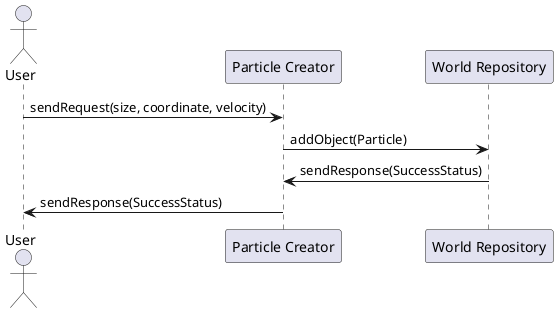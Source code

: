 @startuml SpawnParticle

actor User
participant "Particle Creator" as Creator
participant "World Repository" as Repository

User -> Creator: sendRequest(size, coordinate, velocity)
Creator -> Repository: addObject(Particle)
Repository -> Creator: sendResponse(SuccessStatus)
Creator -> User: sendResponse(SuccessStatus)

@enduml
